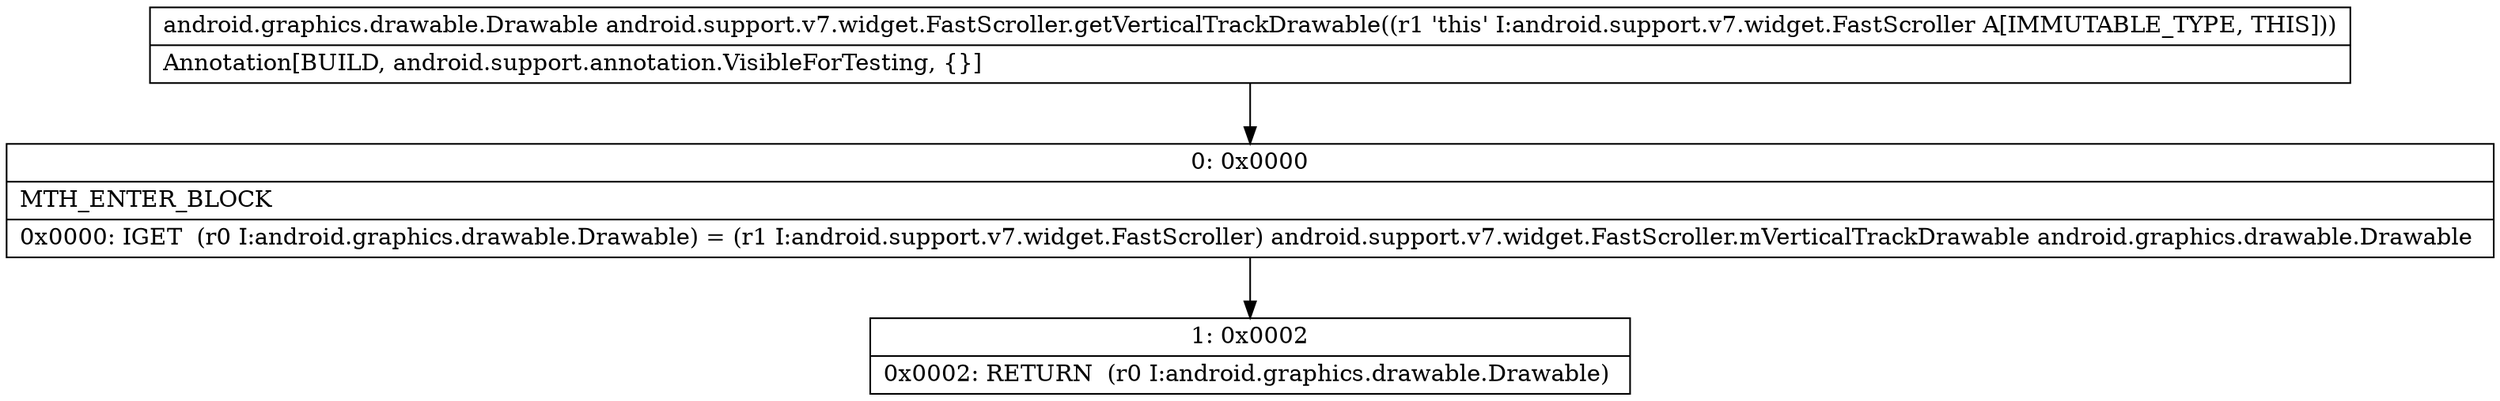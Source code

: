 digraph "CFG forandroid.support.v7.widget.FastScroller.getVerticalTrackDrawable()Landroid\/graphics\/drawable\/Drawable;" {
Node_0 [shape=record,label="{0\:\ 0x0000|MTH_ENTER_BLOCK\l|0x0000: IGET  (r0 I:android.graphics.drawable.Drawable) = (r1 I:android.support.v7.widget.FastScroller) android.support.v7.widget.FastScroller.mVerticalTrackDrawable android.graphics.drawable.Drawable \l}"];
Node_1 [shape=record,label="{1\:\ 0x0002|0x0002: RETURN  (r0 I:android.graphics.drawable.Drawable) \l}"];
MethodNode[shape=record,label="{android.graphics.drawable.Drawable android.support.v7.widget.FastScroller.getVerticalTrackDrawable((r1 'this' I:android.support.v7.widget.FastScroller A[IMMUTABLE_TYPE, THIS]))  | Annotation[BUILD, android.support.annotation.VisibleForTesting, \{\}]\l}"];
MethodNode -> Node_0;
Node_0 -> Node_1;
}

